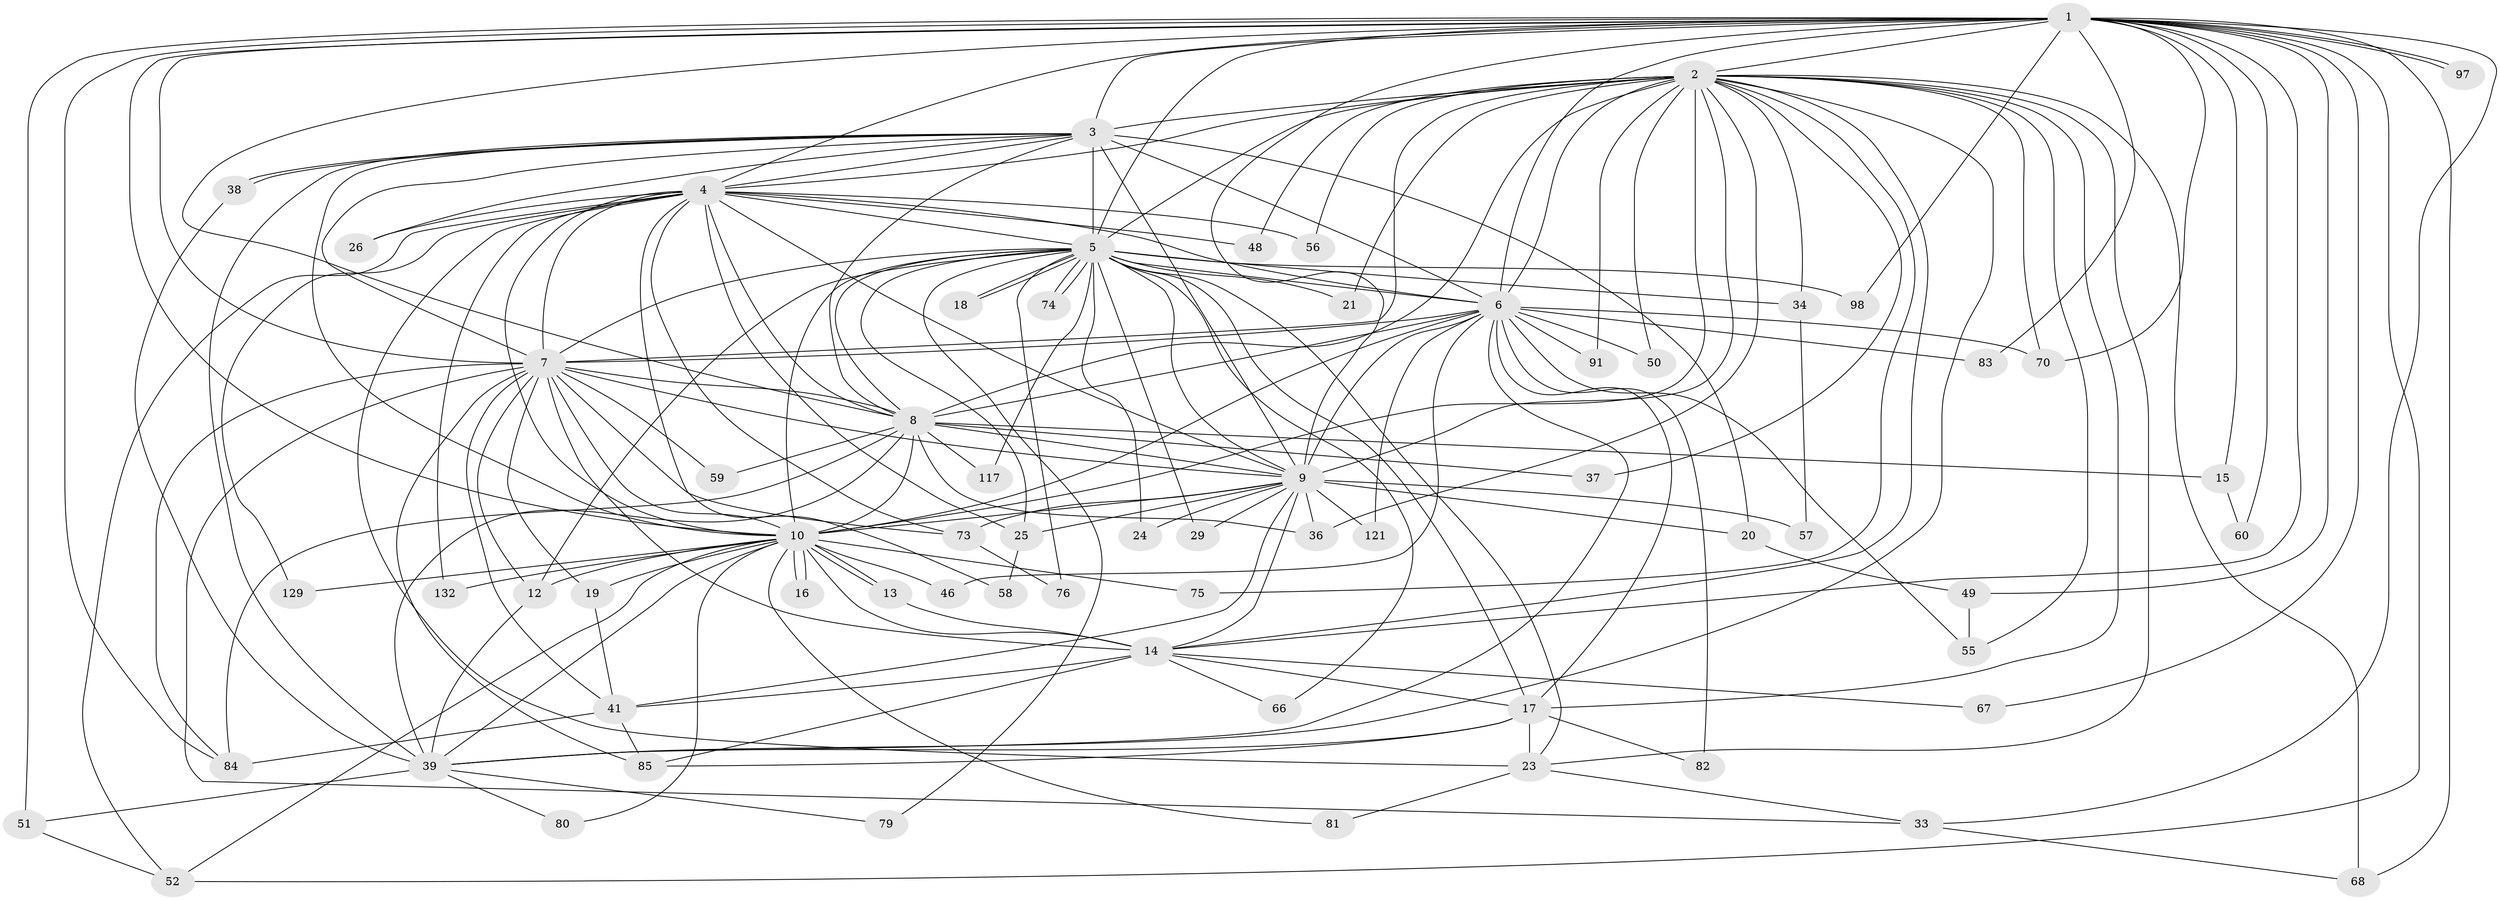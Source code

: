 // original degree distribution, {24: 0.015151515151515152, 36: 0.007575757575757576, 17: 0.007575757575757576, 22: 0.007575757575757576, 28: 0.007575757575757576, 21: 0.022727272727272728, 25: 0.007575757575757576, 2: 0.5757575757575758, 4: 0.05303030303030303, 3: 0.20454545454545456, 12: 0.007575757575757576, 6: 0.022727272727272728, 5: 0.03787878787878788, 8: 0.015151515151515152, 7: 0.007575757575757576}
// Generated by graph-tools (version 1.1) at 2025/17/03/04/25 18:17:16]
// undirected, 66 vertices, 187 edges
graph export_dot {
graph [start="1"]
  node [color=gray90,style=filled];
  1;
  2 [super="+87+118+100+101+112+126+11+53+78+65+30+92+63+71+72+32"];
  3 [super="+31+27+42"];
  4 [super="+61"];
  5;
  6;
  7;
  8;
  9;
  10 [super="+40"];
  12 [super="+77"];
  13 [super="+43"];
  14 [super="+35+124+131+104"];
  15;
  16;
  17 [super="+28+22"];
  18;
  19;
  20;
  21;
  23 [super="+45"];
  24;
  25 [super="+108"];
  26;
  29;
  33 [super="+109+62"];
  34;
  36 [super="+44"];
  37;
  38;
  39 [super="+111+106+115+64+47"];
  41 [super="+94"];
  46;
  48;
  49;
  50;
  51;
  52 [super="+69"];
  55;
  56;
  57;
  58;
  59;
  60;
  66;
  67;
  68;
  70 [super="+110"];
  73 [super="+99+127"];
  74;
  75;
  76;
  79;
  80;
  81;
  82;
  83;
  84 [super="+93"];
  85 [super="+114"];
  91;
  97;
  98;
  117;
  121;
  129;
  132;
  1 -- 2;
  1 -- 3;
  1 -- 4;
  1 -- 5;
  1 -- 6;
  1 -- 7;
  1 -- 8;
  1 -- 9;
  1 -- 10;
  1 -- 15;
  1 -- 33;
  1 -- 49;
  1 -- 51;
  1 -- 52;
  1 -- 60;
  1 -- 67;
  1 -- 68;
  1 -- 70;
  1 -- 83;
  1 -- 97;
  1 -- 97;
  1 -- 98;
  1 -- 84;
  1 -- 14;
  2 -- 3 [weight=2];
  2 -- 4 [weight=3];
  2 -- 5;
  2 -- 6;
  2 -- 7 [weight=3];
  2 -- 8 [weight=3];
  2 -- 9 [weight=4];
  2 -- 10 [weight=5];
  2 -- 21;
  2 -- 48;
  2 -- 50;
  2 -- 56;
  2 -- 68;
  2 -- 70;
  2 -- 23;
  2 -- 14;
  2 -- 75 [weight=2];
  2 -- 91;
  2 -- 55;
  2 -- 39;
  2 -- 17 [weight=2];
  2 -- 34;
  2 -- 36;
  2 -- 37;
  3 -- 4;
  3 -- 5;
  3 -- 6 [weight=3];
  3 -- 7;
  3 -- 8;
  3 -- 9 [weight=2];
  3 -- 10 [weight=2];
  3 -- 20;
  3 -- 26;
  3 -- 38;
  3 -- 38;
  3 -- 39;
  4 -- 5;
  4 -- 6;
  4 -- 7;
  4 -- 8;
  4 -- 9;
  4 -- 10;
  4 -- 23 [weight=2];
  4 -- 25;
  4 -- 26;
  4 -- 48;
  4 -- 56;
  4 -- 58;
  4 -- 73;
  4 -- 129;
  4 -- 132;
  4 -- 52;
  5 -- 6;
  5 -- 7;
  5 -- 8;
  5 -- 9;
  5 -- 10 [weight=2];
  5 -- 12;
  5 -- 17 [weight=2];
  5 -- 18;
  5 -- 18;
  5 -- 21;
  5 -- 23;
  5 -- 24;
  5 -- 25;
  5 -- 29;
  5 -- 34;
  5 -- 66;
  5 -- 74;
  5 -- 74;
  5 -- 76;
  5 -- 79;
  5 -- 98;
  5 -- 117;
  6 -- 7;
  6 -- 8;
  6 -- 9;
  6 -- 10;
  6 -- 17;
  6 -- 39;
  6 -- 46;
  6 -- 50;
  6 -- 55;
  6 -- 82;
  6 -- 83;
  6 -- 91;
  6 -- 121;
  6 -- 70;
  7 -- 8;
  7 -- 9;
  7 -- 10;
  7 -- 19;
  7 -- 33;
  7 -- 41;
  7 -- 59;
  7 -- 73;
  7 -- 84;
  7 -- 14 [weight=2];
  7 -- 85;
  7 -- 12;
  8 -- 9;
  8 -- 10 [weight=2];
  8 -- 15;
  8 -- 37;
  8 -- 39 [weight=3];
  8 -- 59;
  8 -- 84;
  8 -- 117;
  8 -- 36;
  9 -- 10;
  9 -- 14;
  9 -- 20;
  9 -- 24;
  9 -- 29;
  9 -- 36;
  9 -- 57;
  9 -- 121;
  9 -- 73 [weight=2];
  9 -- 25;
  9 -- 41;
  10 -- 12;
  10 -- 13;
  10 -- 13;
  10 -- 14 [weight=3];
  10 -- 16;
  10 -- 16;
  10 -- 19;
  10 -- 46;
  10 -- 52;
  10 -- 80;
  10 -- 81;
  10 -- 129;
  10 -- 132;
  10 -- 39;
  10 -- 75;
  12 -- 39;
  13 -- 14;
  14 -- 66;
  14 -- 85;
  14 -- 67;
  14 -- 17 [weight=2];
  14 -- 41;
  15 -- 60;
  17 -- 39;
  17 -- 82;
  17 -- 23;
  17 -- 85;
  19 -- 41;
  20 -- 49;
  23 -- 81;
  23 -- 33;
  25 -- 58;
  33 -- 68;
  34 -- 57;
  38 -- 39;
  39 -- 79;
  39 -- 80;
  39 -- 51;
  41 -- 85;
  41 -- 84;
  49 -- 55;
  51 -- 52;
  73 -- 76;
}
